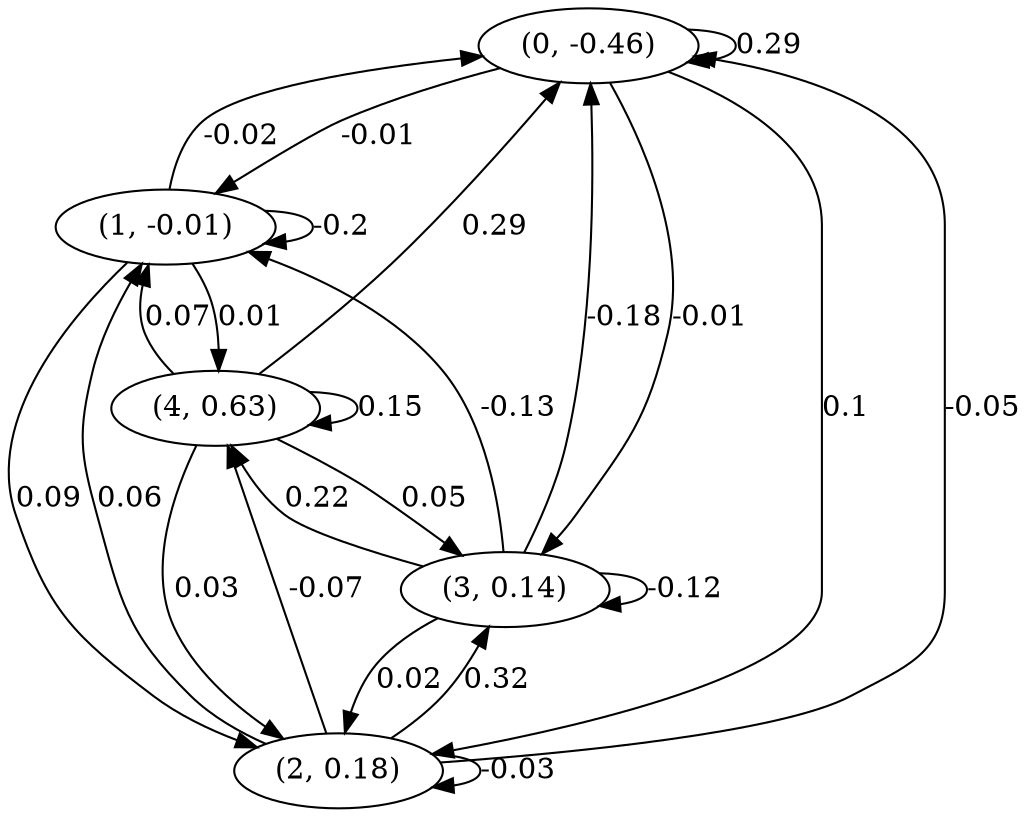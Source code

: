 digraph {
    0 [ label = "(0, -0.46)" ]
    1 [ label = "(1, -0.01)" ]
    2 [ label = "(2, 0.18)" ]
    3 [ label = "(3, 0.14)" ]
    4 [ label = "(4, 0.63)" ]
    0 -> 0 [ label = "0.29" ]
    1 -> 1 [ label = "-0.2" ]
    2 -> 2 [ label = "-0.03" ]
    3 -> 3 [ label = "-0.12" ]
    4 -> 4 [ label = "0.15" ]
    1 -> 0 [ label = "-0.02" ]
    2 -> 0 [ label = "-0.05" ]
    3 -> 0 [ label = "-0.18" ]
    4 -> 0 [ label = "0.29" ]
    0 -> 1 [ label = "-0.01" ]
    2 -> 1 [ label = "0.06" ]
    3 -> 1 [ label = "-0.13" ]
    4 -> 1 [ label = "0.07" ]
    0 -> 2 [ label = "0.1" ]
    1 -> 2 [ label = "0.09" ]
    3 -> 2 [ label = "0.02" ]
    4 -> 2 [ label = "0.03" ]
    0 -> 3 [ label = "-0.01" ]
    2 -> 3 [ label = "0.32" ]
    4 -> 3 [ label = "0.05" ]
    1 -> 4 [ label = "0.01" ]
    2 -> 4 [ label = "-0.07" ]
    3 -> 4 [ label = "0.22" ]
}

